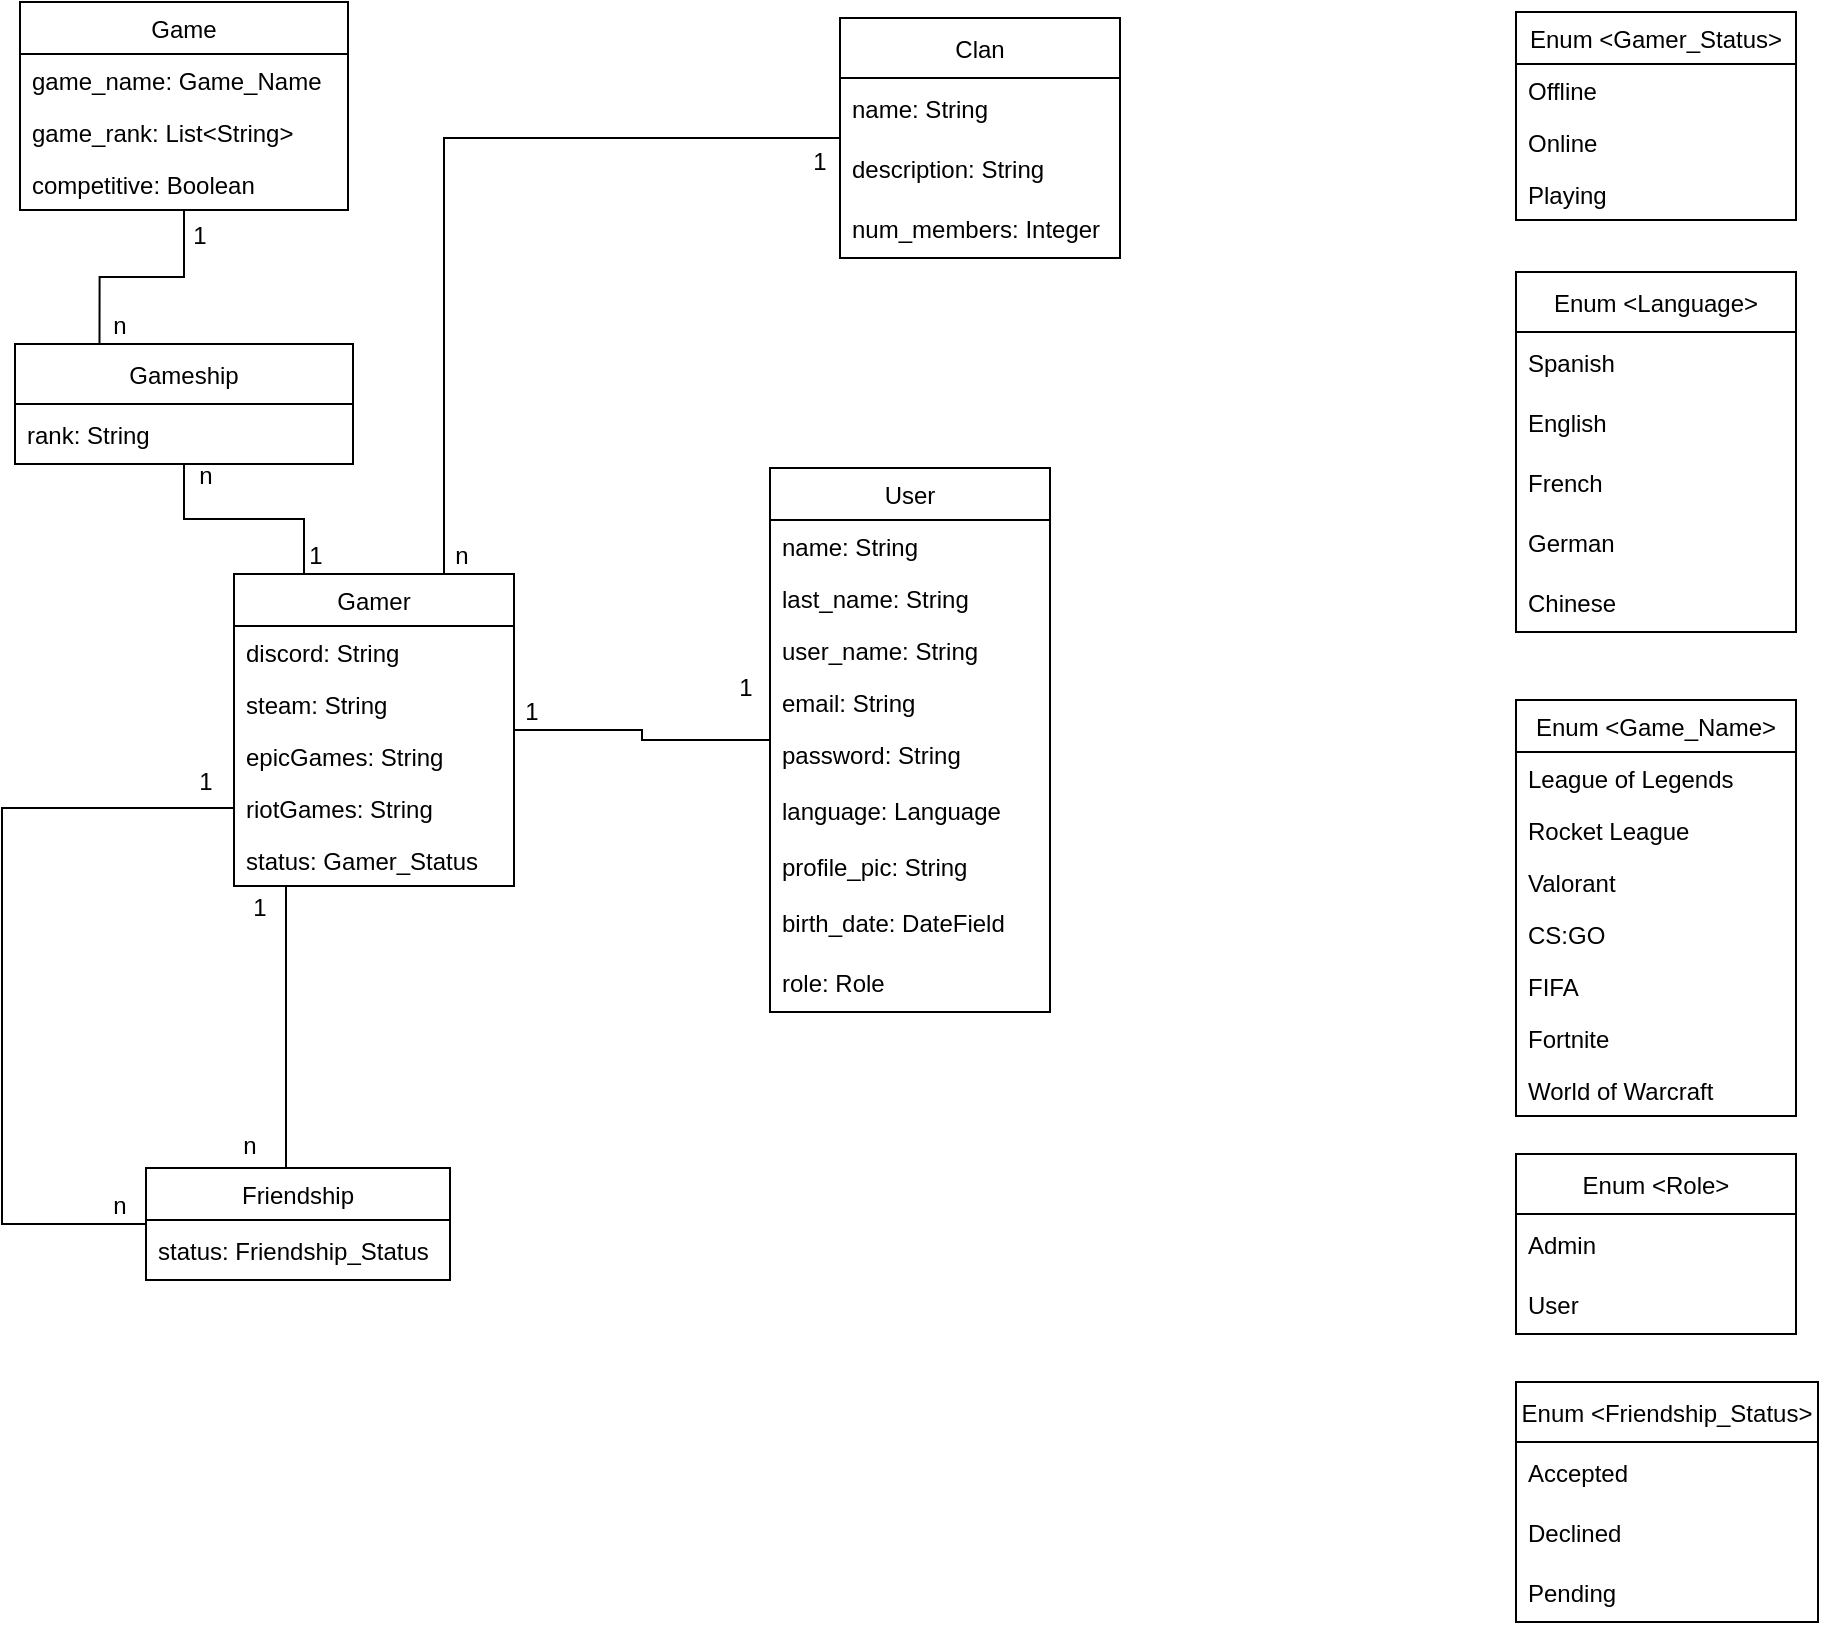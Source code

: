 <mxfile version="20.1.1" type="device"><diagram id="BCMDp55lpVAX4mkeiZfp" name="Page-1"><mxGraphModel dx="1201" dy="664" grid="0" gridSize="10" guides="1" tooltips="1" connect="1" arrows="1" fold="1" page="1" pageScale="1" pageWidth="827" pageHeight="1169" background="none" math="0" shadow="0"><root><mxCell id="0"/><mxCell id="1" parent="0"/><mxCell id="aeRZT3lKMDOIj6h_7NJ--42" style="edgeStyle=orthogonalEdgeStyle;rounded=0;orthogonalLoop=1;jettySize=auto;html=1;endArrow=none;endFill=0;" parent="1" source="aeRZT3lKMDOIj6h_7NJ--5" target="aeRZT3lKMDOIj6h_7NJ--33" edge="1"><mxGeometry relative="1" as="geometry"/></mxCell><mxCell id="aeRZT3lKMDOIj6h_7NJ--5" value="User" style="swimlane;fontStyle=0;childLayout=stackLayout;horizontal=1;startSize=26;fillColor=none;horizontalStack=0;resizeParent=1;resizeParentMax=0;resizeLast=0;collapsible=1;marginBottom=0;" parent="1" vertex="1"><mxGeometry x="503" y="265" width="140" height="272" as="geometry"/></mxCell><mxCell id="aeRZT3lKMDOIj6h_7NJ--6" value="name: String" style="text;strokeColor=none;fillColor=none;align=left;verticalAlign=top;spacingLeft=4;spacingRight=4;overflow=hidden;rotatable=0;points=[[0,0.5],[1,0.5]];portConstraint=eastwest;" parent="aeRZT3lKMDOIj6h_7NJ--5" vertex="1"><mxGeometry y="26" width="140" height="26" as="geometry"/></mxCell><mxCell id="aeRZT3lKMDOIj6h_7NJ--7" value="last_name: String" style="text;strokeColor=none;fillColor=none;align=left;verticalAlign=top;spacingLeft=4;spacingRight=4;overflow=hidden;rotatable=0;points=[[0,0.5],[1,0.5]];portConstraint=eastwest;" parent="aeRZT3lKMDOIj6h_7NJ--5" vertex="1"><mxGeometry y="52" width="140" height="26" as="geometry"/></mxCell><mxCell id="aeRZT3lKMDOIj6h_7NJ--8" value="user_name: String" style="text;strokeColor=none;fillColor=none;align=left;verticalAlign=top;spacingLeft=4;spacingRight=4;overflow=hidden;rotatable=0;points=[[0,0.5],[1,0.5]];portConstraint=eastwest;" parent="aeRZT3lKMDOIj6h_7NJ--5" vertex="1"><mxGeometry y="78" width="140" height="26" as="geometry"/></mxCell><mxCell id="aeRZT3lKMDOIj6h_7NJ--9" value="email: String" style="text;strokeColor=none;fillColor=none;align=left;verticalAlign=top;spacingLeft=4;spacingRight=4;overflow=hidden;rotatable=0;points=[[0,0.5],[1,0.5]];portConstraint=eastwest;" parent="aeRZT3lKMDOIj6h_7NJ--5" vertex="1"><mxGeometry y="104" width="140" height="26" as="geometry"/></mxCell><mxCell id="aeRZT3lKMDOIj6h_7NJ--10" value="password: String" style="text;strokeColor=none;fillColor=none;align=left;verticalAlign=top;spacingLeft=4;spacingRight=4;overflow=hidden;rotatable=0;points=[[0,0.5],[1,0.5]];portConstraint=eastwest;" parent="aeRZT3lKMDOIj6h_7NJ--5" vertex="1"><mxGeometry y="130" width="140" height="26" as="geometry"/></mxCell><mxCell id="i6zTsk7D5_YLrbg66q6N-27" value="language: Language" style="text;strokeColor=none;fillColor=none;align=left;verticalAlign=middle;spacingLeft=4;spacingRight=4;overflow=hidden;points=[[0,0.5],[1,0.5]];portConstraint=eastwest;rotatable=0;" parent="aeRZT3lKMDOIj6h_7NJ--5" vertex="1"><mxGeometry y="156" width="140" height="30" as="geometry"/></mxCell><mxCell id="aeRZT3lKMDOIj6h_7NJ--11" value="profile_pic: String" style="text;strokeColor=none;fillColor=none;align=left;verticalAlign=top;spacingLeft=4;spacingRight=4;overflow=hidden;rotatable=0;points=[[0,0.5],[1,0.5]];portConstraint=eastwest;" parent="aeRZT3lKMDOIj6h_7NJ--5" vertex="1"><mxGeometry y="186" width="140" height="26" as="geometry"/></mxCell><mxCell id="5P7LsjcSsS-MZwg6Hc-0-1" value="birth_date: DateField" style="text;strokeColor=none;fillColor=none;align=left;verticalAlign=middle;spacingLeft=4;spacingRight=4;overflow=hidden;points=[[0,0.5],[1,0.5]];portConstraint=eastwest;rotatable=0;" parent="aeRZT3lKMDOIj6h_7NJ--5" vertex="1"><mxGeometry y="212" width="140" height="30" as="geometry"/></mxCell><mxCell id="5P7LsjcSsS-MZwg6Hc-0-3" value="role: Role" style="text;strokeColor=none;fillColor=none;align=left;verticalAlign=middle;spacingLeft=4;spacingRight=4;overflow=hidden;points=[[0,0.5],[1,0.5]];portConstraint=eastwest;rotatable=0;" parent="aeRZT3lKMDOIj6h_7NJ--5" vertex="1"><mxGeometry y="242" width="140" height="30" as="geometry"/></mxCell><mxCell id="aeRZT3lKMDOIj6h_7NJ--12" value="Game" style="swimlane;fontStyle=0;childLayout=stackLayout;horizontal=1;startSize=26;fillColor=none;horizontalStack=0;resizeParent=1;resizeParentMax=0;resizeLast=0;collapsible=1;marginBottom=0;" parent="1" vertex="1"><mxGeometry x="128" y="32" width="164" height="104" as="geometry"/></mxCell><mxCell id="aeRZT3lKMDOIj6h_7NJ--13" value="game_name: Game_Name" style="text;strokeColor=none;fillColor=none;align=left;verticalAlign=top;spacingLeft=4;spacingRight=4;overflow=hidden;rotatable=0;points=[[0,0.5],[1,0.5]];portConstraint=eastwest;" parent="aeRZT3lKMDOIj6h_7NJ--12" vertex="1"><mxGeometry y="26" width="164" height="26" as="geometry"/></mxCell><mxCell id="aeRZT3lKMDOIj6h_7NJ--14" value="game_rank: List&lt;String&gt;" style="text;strokeColor=none;fillColor=none;align=left;verticalAlign=top;spacingLeft=4;spacingRight=4;overflow=hidden;rotatable=0;points=[[0,0.5],[1,0.5]];portConstraint=eastwest;" parent="aeRZT3lKMDOIj6h_7NJ--12" vertex="1"><mxGeometry y="52" width="164" height="26" as="geometry"/></mxCell><mxCell id="aeRZT3lKMDOIj6h_7NJ--28" value="competitive: Boolean&#10;" style="text;strokeColor=none;fillColor=none;align=left;verticalAlign=top;spacingLeft=4;spacingRight=4;overflow=hidden;rotatable=0;points=[[0,0.5],[1,0.5]];portConstraint=eastwest;" parent="aeRZT3lKMDOIj6h_7NJ--12" vertex="1"><mxGeometry y="78" width="164" height="26" as="geometry"/></mxCell><mxCell id="aeRZT3lKMDOIj6h_7NJ--16" value="Enum &lt;Game_Name&gt;" style="swimlane;fontStyle=0;childLayout=stackLayout;horizontal=1;startSize=26;fillColor=none;horizontalStack=0;resizeParent=1;resizeParentMax=0;resizeLast=0;collapsible=1;marginBottom=0;" parent="1" vertex="1"><mxGeometry x="876" y="381" width="140" height="208" as="geometry"/></mxCell><mxCell id="aeRZT3lKMDOIj6h_7NJ--17" value="League of Legends" style="text;strokeColor=none;fillColor=none;align=left;verticalAlign=top;spacingLeft=4;spacingRight=4;overflow=hidden;rotatable=0;points=[[0,0.5],[1,0.5]];portConstraint=eastwest;" parent="aeRZT3lKMDOIj6h_7NJ--16" vertex="1"><mxGeometry y="26" width="140" height="26" as="geometry"/></mxCell><mxCell id="aeRZT3lKMDOIj6h_7NJ--18" value="Rocket League" style="text;strokeColor=none;fillColor=none;align=left;verticalAlign=top;spacingLeft=4;spacingRight=4;overflow=hidden;rotatable=0;points=[[0,0.5],[1,0.5]];portConstraint=eastwest;" parent="aeRZT3lKMDOIj6h_7NJ--16" vertex="1"><mxGeometry y="52" width="140" height="26" as="geometry"/></mxCell><mxCell id="aeRZT3lKMDOIj6h_7NJ--19" value="Valorant" style="text;strokeColor=none;fillColor=none;align=left;verticalAlign=top;spacingLeft=4;spacingRight=4;overflow=hidden;rotatable=0;points=[[0,0.5],[1,0.5]];portConstraint=eastwest;" parent="aeRZT3lKMDOIj6h_7NJ--16" vertex="1"><mxGeometry y="78" width="140" height="26" as="geometry"/></mxCell><mxCell id="aeRZT3lKMDOIj6h_7NJ--26" value="CS:GO" style="text;strokeColor=none;fillColor=none;align=left;verticalAlign=top;spacingLeft=4;spacingRight=4;overflow=hidden;rotatable=0;points=[[0,0.5],[1,0.5]];portConstraint=eastwest;" parent="aeRZT3lKMDOIj6h_7NJ--16" vertex="1"><mxGeometry y="104" width="140" height="26" as="geometry"/></mxCell><mxCell id="aeRZT3lKMDOIj6h_7NJ--48" value="FIFA" style="text;strokeColor=none;fillColor=none;align=left;verticalAlign=top;spacingLeft=4;spacingRight=4;overflow=hidden;rotatable=0;points=[[0,0.5],[1,0.5]];portConstraint=eastwest;" parent="aeRZT3lKMDOIj6h_7NJ--16" vertex="1"><mxGeometry y="130" width="140" height="26" as="geometry"/></mxCell><mxCell id="aeRZT3lKMDOIj6h_7NJ--27" value="Fortnite" style="text;strokeColor=none;fillColor=none;align=left;verticalAlign=top;spacingLeft=4;spacingRight=4;overflow=hidden;rotatable=0;points=[[0,0.5],[1,0.5]];portConstraint=eastwest;" parent="aeRZT3lKMDOIj6h_7NJ--16" vertex="1"><mxGeometry y="156" width="140" height="26" as="geometry"/></mxCell><mxCell id="aeRZT3lKMDOIj6h_7NJ--49" value="World of Warcraft" style="text;strokeColor=none;fillColor=none;align=left;verticalAlign=top;spacingLeft=4;spacingRight=4;overflow=hidden;rotatable=0;points=[[0,0.5],[1,0.5]];portConstraint=eastwest;" parent="aeRZT3lKMDOIj6h_7NJ--16" vertex="1"><mxGeometry y="182" width="140" height="26" as="geometry"/></mxCell><mxCell id="aeRZT3lKMDOIj6h_7NJ--43" style="edgeStyle=orthogonalEdgeStyle;rounded=0;orthogonalLoop=1;jettySize=auto;html=1;endArrow=none;endFill=0;exitX=0.25;exitY=0;exitDx=0;exitDy=0;startArrow=none;" parent="1" source="-pfudLANn2BnDeOV5vbl-28" target="aeRZT3lKMDOIj6h_7NJ--12" edge="1"><mxGeometry relative="1" as="geometry"/></mxCell><mxCell id="aeRZT3lKMDOIj6h_7NJ--33" value="Gamer" style="swimlane;fontStyle=0;childLayout=stackLayout;horizontal=1;startSize=26;fillColor=none;horizontalStack=0;resizeParent=1;resizeParentMax=0;resizeLast=0;collapsible=1;marginBottom=0;" parent="1" vertex="1"><mxGeometry x="235" y="318" width="140" height="156" as="geometry"/></mxCell><mxCell id="aeRZT3lKMDOIj6h_7NJ--34" value="discord: String" style="text;strokeColor=none;fillColor=none;align=left;verticalAlign=top;spacingLeft=4;spacingRight=4;overflow=hidden;rotatable=0;points=[[0,0.5],[1,0.5]];portConstraint=eastwest;" parent="aeRZT3lKMDOIj6h_7NJ--33" vertex="1"><mxGeometry y="26" width="140" height="26" as="geometry"/></mxCell><mxCell id="aeRZT3lKMDOIj6h_7NJ--35" value="steam: String" style="text;strokeColor=none;fillColor=none;align=left;verticalAlign=top;spacingLeft=4;spacingRight=4;overflow=hidden;rotatable=0;points=[[0,0.5],[1,0.5]];portConstraint=eastwest;" parent="aeRZT3lKMDOIj6h_7NJ--33" vertex="1"><mxGeometry y="52" width="140" height="26" as="geometry"/></mxCell><mxCell id="aeRZT3lKMDOIj6h_7NJ--36" value="epicGames: String" style="text;strokeColor=none;fillColor=none;align=left;verticalAlign=top;spacingLeft=4;spacingRight=4;overflow=hidden;rotatable=0;points=[[0,0.5],[1,0.5]];portConstraint=eastwest;" parent="aeRZT3lKMDOIj6h_7NJ--33" vertex="1"><mxGeometry y="78" width="140" height="26" as="geometry"/></mxCell><mxCell id="aeRZT3lKMDOIj6h_7NJ--39" value="riotGames: String" style="text;strokeColor=none;fillColor=none;align=left;verticalAlign=top;spacingLeft=4;spacingRight=4;overflow=hidden;rotatable=0;points=[[0,0.5],[1,0.5]];portConstraint=eastwest;" parent="aeRZT3lKMDOIj6h_7NJ--33" vertex="1"><mxGeometry y="104" width="140" height="26" as="geometry"/></mxCell><mxCell id="aeRZT3lKMDOIj6h_7NJ--40" value="status: Gamer_Status" style="text;strokeColor=none;fillColor=none;align=left;verticalAlign=top;spacingLeft=4;spacingRight=4;overflow=hidden;rotatable=0;points=[[0,0.5],[1,0.5]];portConstraint=eastwest;" parent="aeRZT3lKMDOIj6h_7NJ--33" vertex="1"><mxGeometry y="130" width="140" height="26" as="geometry"/></mxCell><mxCell id="aeRZT3lKMDOIj6h_7NJ--44" value="Enum &lt;Gamer_Status&gt;" style="swimlane;fontStyle=0;childLayout=stackLayout;horizontal=1;startSize=26;fillColor=none;horizontalStack=0;resizeParent=1;resizeParentMax=0;resizeLast=0;collapsible=1;marginBottom=0;" parent="1" vertex="1"><mxGeometry x="876" y="37" width="140" height="104" as="geometry"/></mxCell><mxCell id="aeRZT3lKMDOIj6h_7NJ--45" value="Offline" style="text;strokeColor=none;fillColor=none;align=left;verticalAlign=top;spacingLeft=4;spacingRight=4;overflow=hidden;rotatable=0;points=[[0,0.5],[1,0.5]];portConstraint=eastwest;" parent="aeRZT3lKMDOIj6h_7NJ--44" vertex="1"><mxGeometry y="26" width="140" height="26" as="geometry"/></mxCell><mxCell id="aeRZT3lKMDOIj6h_7NJ--46" value="Online" style="text;strokeColor=none;fillColor=none;align=left;verticalAlign=top;spacingLeft=4;spacingRight=4;overflow=hidden;rotatable=0;points=[[0,0.5],[1,0.5]];portConstraint=eastwest;" parent="aeRZT3lKMDOIj6h_7NJ--44" vertex="1"><mxGeometry y="52" width="140" height="26" as="geometry"/></mxCell><mxCell id="aeRZT3lKMDOIj6h_7NJ--47" value="Playing" style="text;strokeColor=none;fillColor=none;align=left;verticalAlign=top;spacingLeft=4;spacingRight=4;overflow=hidden;rotatable=0;points=[[0,0.5],[1,0.5]];portConstraint=eastwest;" parent="aeRZT3lKMDOIj6h_7NJ--44" vertex="1"><mxGeometry y="78" width="140" height="26" as="geometry"/></mxCell><mxCell id="i6zTsk7D5_YLrbg66q6N-11" style="edgeStyle=orthogonalEdgeStyle;rounded=0;orthogonalLoop=1;jettySize=auto;html=1;endArrow=none;endFill=0;entryX=0.75;entryY=0;entryDx=0;entryDy=0;" parent="1" source="i6zTsk7D5_YLrbg66q6N-6" target="aeRZT3lKMDOIj6h_7NJ--33" edge="1"><mxGeometry relative="1" as="geometry"/></mxCell><mxCell id="i6zTsk7D5_YLrbg66q6N-6" value="Clan" style="swimlane;fontStyle=0;childLayout=stackLayout;horizontal=1;startSize=30;horizontalStack=0;resizeParent=1;resizeParentMax=0;resizeLast=0;collapsible=1;marginBottom=0;" parent="1" vertex="1"><mxGeometry x="538" y="40" width="140" height="120" as="geometry"/></mxCell><mxCell id="i6zTsk7D5_YLrbg66q6N-7" value="name: String" style="text;strokeColor=none;fillColor=none;align=left;verticalAlign=middle;spacingLeft=4;spacingRight=4;overflow=hidden;points=[[0,0.5],[1,0.5]];portConstraint=eastwest;rotatable=0;" parent="i6zTsk7D5_YLrbg66q6N-6" vertex="1"><mxGeometry y="30" width="140" height="30" as="geometry"/></mxCell><mxCell id="i6zTsk7D5_YLrbg66q6N-8" value="description: String" style="text;strokeColor=none;fillColor=none;align=left;verticalAlign=middle;spacingLeft=4;spacingRight=4;overflow=hidden;points=[[0,0.5],[1,0.5]];portConstraint=eastwest;rotatable=0;" parent="i6zTsk7D5_YLrbg66q6N-6" vertex="1"><mxGeometry y="60" width="140" height="30" as="geometry"/></mxCell><mxCell id="i6zTsk7D5_YLrbg66q6N-24" value="num_members: Integer" style="text;strokeColor=none;fillColor=none;align=left;verticalAlign=middle;spacingLeft=4;spacingRight=4;overflow=hidden;points=[[0,0.5],[1,0.5]];portConstraint=eastwest;rotatable=0;" parent="i6zTsk7D5_YLrbg66q6N-6" vertex="1"><mxGeometry y="90" width="140" height="30" as="geometry"/></mxCell><mxCell id="i6zTsk7D5_YLrbg66q6N-12" value="1" style="text;html=1;strokeColor=none;fillColor=none;align=center;verticalAlign=middle;whiteSpace=wrap;rounded=0;" parent="1" vertex="1"><mxGeometry x="354" y="372" width="60" height="30" as="geometry"/></mxCell><mxCell id="i6zTsk7D5_YLrbg66q6N-13" value="1" style="text;html=1;strokeColor=none;fillColor=none;align=center;verticalAlign=middle;whiteSpace=wrap;rounded=0;" parent="1" vertex="1"><mxGeometry x="461" y="360" width="60" height="30" as="geometry"/></mxCell><mxCell id="i6zTsk7D5_YLrbg66q6N-17" value="n" style="text;html=1;strokeColor=none;fillColor=none;align=center;verticalAlign=middle;whiteSpace=wrap;rounded=0;" parent="1" vertex="1"><mxGeometry x="148" y="179" width="60" height="30" as="geometry"/></mxCell><mxCell id="i6zTsk7D5_YLrbg66q6N-18" value="n" style="text;html=1;strokeColor=none;fillColor=none;align=center;verticalAlign=middle;whiteSpace=wrap;rounded=0;" parent="1" vertex="1"><mxGeometry x="191" y="254" width="60" height="30" as="geometry"/></mxCell><mxCell id="i6zTsk7D5_YLrbg66q6N-20" value="n" style="text;html=1;strokeColor=none;fillColor=none;align=center;verticalAlign=middle;whiteSpace=wrap;rounded=0;" parent="1" vertex="1"><mxGeometry x="319" y="294" width="60" height="30" as="geometry"/></mxCell><mxCell id="i6zTsk7D5_YLrbg66q6N-21" value="1" style="text;html=1;strokeColor=none;fillColor=none;align=center;verticalAlign=middle;whiteSpace=wrap;rounded=0;" parent="1" vertex="1"><mxGeometry x="498" y="97" width="60" height="30" as="geometry"/></mxCell><mxCell id="i6zTsk7D5_YLrbg66q6N-28" value="Enum &lt;Language&gt;" style="swimlane;fontStyle=0;childLayout=stackLayout;horizontal=1;startSize=30;horizontalStack=0;resizeParent=1;resizeParentMax=0;resizeLast=0;collapsible=1;marginBottom=0;" parent="1" vertex="1"><mxGeometry x="876" y="167" width="140" height="180" as="geometry"/></mxCell><mxCell id="i6zTsk7D5_YLrbg66q6N-29" value="Spanish" style="text;strokeColor=none;fillColor=none;align=left;verticalAlign=middle;spacingLeft=4;spacingRight=4;overflow=hidden;points=[[0,0.5],[1,0.5]];portConstraint=eastwest;rotatable=0;" parent="i6zTsk7D5_YLrbg66q6N-28" vertex="1"><mxGeometry y="30" width="140" height="30" as="geometry"/></mxCell><mxCell id="i6zTsk7D5_YLrbg66q6N-30" value="English" style="text;strokeColor=none;fillColor=none;align=left;verticalAlign=middle;spacingLeft=4;spacingRight=4;overflow=hidden;points=[[0,0.5],[1,0.5]];portConstraint=eastwest;rotatable=0;" parent="i6zTsk7D5_YLrbg66q6N-28" vertex="1"><mxGeometry y="60" width="140" height="30" as="geometry"/></mxCell><mxCell id="i6zTsk7D5_YLrbg66q6N-31" value="French" style="text;strokeColor=none;fillColor=none;align=left;verticalAlign=middle;spacingLeft=4;spacingRight=4;overflow=hidden;points=[[0,0.5],[1,0.5]];portConstraint=eastwest;rotatable=0;" parent="i6zTsk7D5_YLrbg66q6N-28" vertex="1"><mxGeometry y="90" width="140" height="30" as="geometry"/></mxCell><mxCell id="i6zTsk7D5_YLrbg66q6N-32" value="German" style="text;strokeColor=none;fillColor=none;align=left;verticalAlign=middle;spacingLeft=4;spacingRight=4;overflow=hidden;points=[[0,0.5],[1,0.5]];portConstraint=eastwest;rotatable=0;" parent="i6zTsk7D5_YLrbg66q6N-28" vertex="1"><mxGeometry y="120" width="140" height="30" as="geometry"/></mxCell><mxCell id="i6zTsk7D5_YLrbg66q6N-33" value="Chinese" style="text;strokeColor=none;fillColor=none;align=left;verticalAlign=middle;spacingLeft=4;spacingRight=4;overflow=hidden;points=[[0,0.5],[1,0.5]];portConstraint=eastwest;rotatable=0;" parent="i6zTsk7D5_YLrbg66q6N-28" vertex="1"><mxGeometry y="150" width="140" height="30" as="geometry"/></mxCell><mxCell id="-pfudLANn2BnDeOV5vbl-1" value="Enum &lt;Role&gt;" style="swimlane;fontStyle=0;childLayout=stackLayout;horizontal=1;startSize=30;horizontalStack=0;resizeParent=1;resizeParentMax=0;resizeLast=0;collapsible=1;marginBottom=0;" parent="1" vertex="1"><mxGeometry x="876" y="608" width="140" height="90" as="geometry"/></mxCell><mxCell id="-pfudLANn2BnDeOV5vbl-2" value="Admin" style="text;strokeColor=none;fillColor=none;align=left;verticalAlign=middle;spacingLeft=4;spacingRight=4;overflow=hidden;points=[[0,0.5],[1,0.5]];portConstraint=eastwest;rotatable=0;" parent="-pfudLANn2BnDeOV5vbl-1" vertex="1"><mxGeometry y="30" width="140" height="30" as="geometry"/></mxCell><mxCell id="-pfudLANn2BnDeOV5vbl-3" value="User" style="text;strokeColor=none;fillColor=none;align=left;verticalAlign=middle;spacingLeft=4;spacingRight=4;overflow=hidden;points=[[0,0.5],[1,0.5]];portConstraint=eastwest;rotatable=0;" parent="-pfudLANn2BnDeOV5vbl-1" vertex="1"><mxGeometry y="60" width="140" height="30" as="geometry"/></mxCell><mxCell id="-pfudLANn2BnDeOV5vbl-19" style="edgeStyle=orthogonalEdgeStyle;rounded=0;orthogonalLoop=1;jettySize=auto;html=1;endArrow=none;endFill=0;" parent="1" source="-pfudLANn2BnDeOV5vbl-15" target="aeRZT3lKMDOIj6h_7NJ--33" edge="1"><mxGeometry relative="1" as="geometry"><Array as="points"><mxPoint x="261" y="512"/><mxPoint x="261" y="512"/></Array></mxGeometry></mxCell><mxCell id="-pfudLANn2BnDeOV5vbl-22" style="edgeStyle=orthogonalEdgeStyle;rounded=0;orthogonalLoop=1;jettySize=auto;html=1;endArrow=none;endFill=0;entryX=0;entryY=0.5;entryDx=0;entryDy=0;" parent="1" source="-pfudLANn2BnDeOV5vbl-15" target="aeRZT3lKMDOIj6h_7NJ--39" edge="1"><mxGeometry relative="1" as="geometry"><mxPoint x="110" y="408" as="targetPoint"/><Array as="points"><mxPoint x="119" y="643"/><mxPoint x="119" y="435"/></Array></mxGeometry></mxCell><mxCell id="-pfudLANn2BnDeOV5vbl-15" value="Friendship" style="swimlane;fontStyle=0;childLayout=stackLayout;horizontal=1;startSize=26;fillColor=none;horizontalStack=0;resizeParent=1;resizeParentMax=0;resizeLast=0;collapsible=1;marginBottom=0;" parent="1" vertex="1"><mxGeometry x="191" y="615" width="152" height="56" as="geometry"/></mxCell><mxCell id="-pfudLANn2BnDeOV5vbl-17" value="status: Friendship_Status" style="text;strokeColor=none;fillColor=none;align=left;verticalAlign=middle;spacingLeft=4;spacingRight=4;overflow=hidden;points=[[0,0.5],[1,0.5]];portConstraint=eastwest;rotatable=0;" parent="-pfudLANn2BnDeOV5vbl-15" vertex="1"><mxGeometry y="26" width="152" height="30" as="geometry"/></mxCell><mxCell id="-pfudLANn2BnDeOV5vbl-23" value="1" style="text;html=1;strokeColor=none;fillColor=none;align=center;verticalAlign=middle;whiteSpace=wrap;rounded=0;" parent="1" vertex="1"><mxGeometry x="218" y="470" width="60" height="30" as="geometry"/></mxCell><mxCell id="-pfudLANn2BnDeOV5vbl-24" value="n" style="text;html=1;strokeColor=none;fillColor=none;align=center;verticalAlign=middle;whiteSpace=wrap;rounded=0;" parent="1" vertex="1"><mxGeometry x="213" y="589" width="60" height="30" as="geometry"/></mxCell><mxCell id="-pfudLANn2BnDeOV5vbl-26" value="1" style="text;html=1;strokeColor=none;fillColor=none;align=center;verticalAlign=middle;whiteSpace=wrap;rounded=0;" parent="1" vertex="1"><mxGeometry x="191" y="407" width="60" height="30" as="geometry"/></mxCell><mxCell id="-pfudLANn2BnDeOV5vbl-27" value="n" style="text;html=1;strokeColor=none;fillColor=none;align=center;verticalAlign=middle;whiteSpace=wrap;rounded=0;" parent="1" vertex="1"><mxGeometry x="148" y="619" width="60" height="30" as="geometry"/></mxCell><mxCell id="-pfudLANn2BnDeOV5vbl-28" value="Gameship" style="swimlane;fontStyle=0;childLayout=stackLayout;horizontal=1;startSize=30;horizontalStack=0;resizeParent=1;resizeParentMax=0;resizeLast=0;collapsible=1;marginBottom=0;" parent="1" vertex="1"><mxGeometry x="125.5" y="203" width="169" height="60" as="geometry"/></mxCell><mxCell id="-pfudLANn2BnDeOV5vbl-37" value="rank: String" style="text;strokeColor=none;fillColor=none;align=left;verticalAlign=middle;spacingLeft=4;spacingRight=4;overflow=hidden;points=[[0,0.5],[1,0.5]];portConstraint=eastwest;rotatable=0;" parent="-pfudLANn2BnDeOV5vbl-28" vertex="1"><mxGeometry y="30" width="169" height="30" as="geometry"/></mxCell><mxCell id="-pfudLANn2BnDeOV5vbl-32" value="" style="edgeStyle=orthogonalEdgeStyle;rounded=0;orthogonalLoop=1;jettySize=auto;html=1;endArrow=none;endFill=0;exitX=0.25;exitY=0;exitDx=0;exitDy=0;" parent="1" source="aeRZT3lKMDOIj6h_7NJ--33" target="-pfudLANn2BnDeOV5vbl-28" edge="1"><mxGeometry relative="1" as="geometry"><mxPoint x="270" y="318" as="sourcePoint"/><mxPoint x="210" y="136" as="targetPoint"/></mxGeometry></mxCell><mxCell id="-pfudLANn2BnDeOV5vbl-34" value="1" style="text;html=1;strokeColor=none;fillColor=none;align=center;verticalAlign=middle;whiteSpace=wrap;rounded=0;" parent="1" vertex="1"><mxGeometry x="188" y="134" width="60" height="30" as="geometry"/></mxCell><mxCell id="-pfudLANn2BnDeOV5vbl-36" value="1" style="text;html=1;strokeColor=none;fillColor=none;align=center;verticalAlign=middle;whiteSpace=wrap;rounded=0;" parent="1" vertex="1"><mxGeometry x="246" y="294" width="60" height="30" as="geometry"/></mxCell><mxCell id="P-FsJvOiDkx2n9kwhX_K-1" value="Enum &lt;Friendship_Status&gt;" style="swimlane;fontStyle=0;childLayout=stackLayout;horizontal=1;startSize=30;horizontalStack=0;resizeParent=1;resizeParentMax=0;resizeLast=0;collapsible=1;marginBottom=0;" vertex="1" parent="1"><mxGeometry x="876" y="722" width="151" height="120" as="geometry"/></mxCell><mxCell id="P-FsJvOiDkx2n9kwhX_K-2" value="Accepted" style="text;strokeColor=none;fillColor=none;align=left;verticalAlign=middle;spacingLeft=4;spacingRight=4;overflow=hidden;points=[[0,0.5],[1,0.5]];portConstraint=eastwest;rotatable=0;" vertex="1" parent="P-FsJvOiDkx2n9kwhX_K-1"><mxGeometry y="30" width="151" height="30" as="geometry"/></mxCell><mxCell id="P-FsJvOiDkx2n9kwhX_K-3" value="Declined" style="text;strokeColor=none;fillColor=none;align=left;verticalAlign=middle;spacingLeft=4;spacingRight=4;overflow=hidden;points=[[0,0.5],[1,0.5]];portConstraint=eastwest;rotatable=0;" vertex="1" parent="P-FsJvOiDkx2n9kwhX_K-1"><mxGeometry y="60" width="151" height="30" as="geometry"/></mxCell><mxCell id="P-FsJvOiDkx2n9kwhX_K-5" value="Pending" style="text;strokeColor=none;fillColor=none;align=left;verticalAlign=middle;spacingLeft=4;spacingRight=4;overflow=hidden;points=[[0,0.5],[1,0.5]];portConstraint=eastwest;rotatable=0;" vertex="1" parent="P-FsJvOiDkx2n9kwhX_K-1"><mxGeometry y="90" width="151" height="30" as="geometry"/></mxCell></root></mxGraphModel></diagram></mxfile>